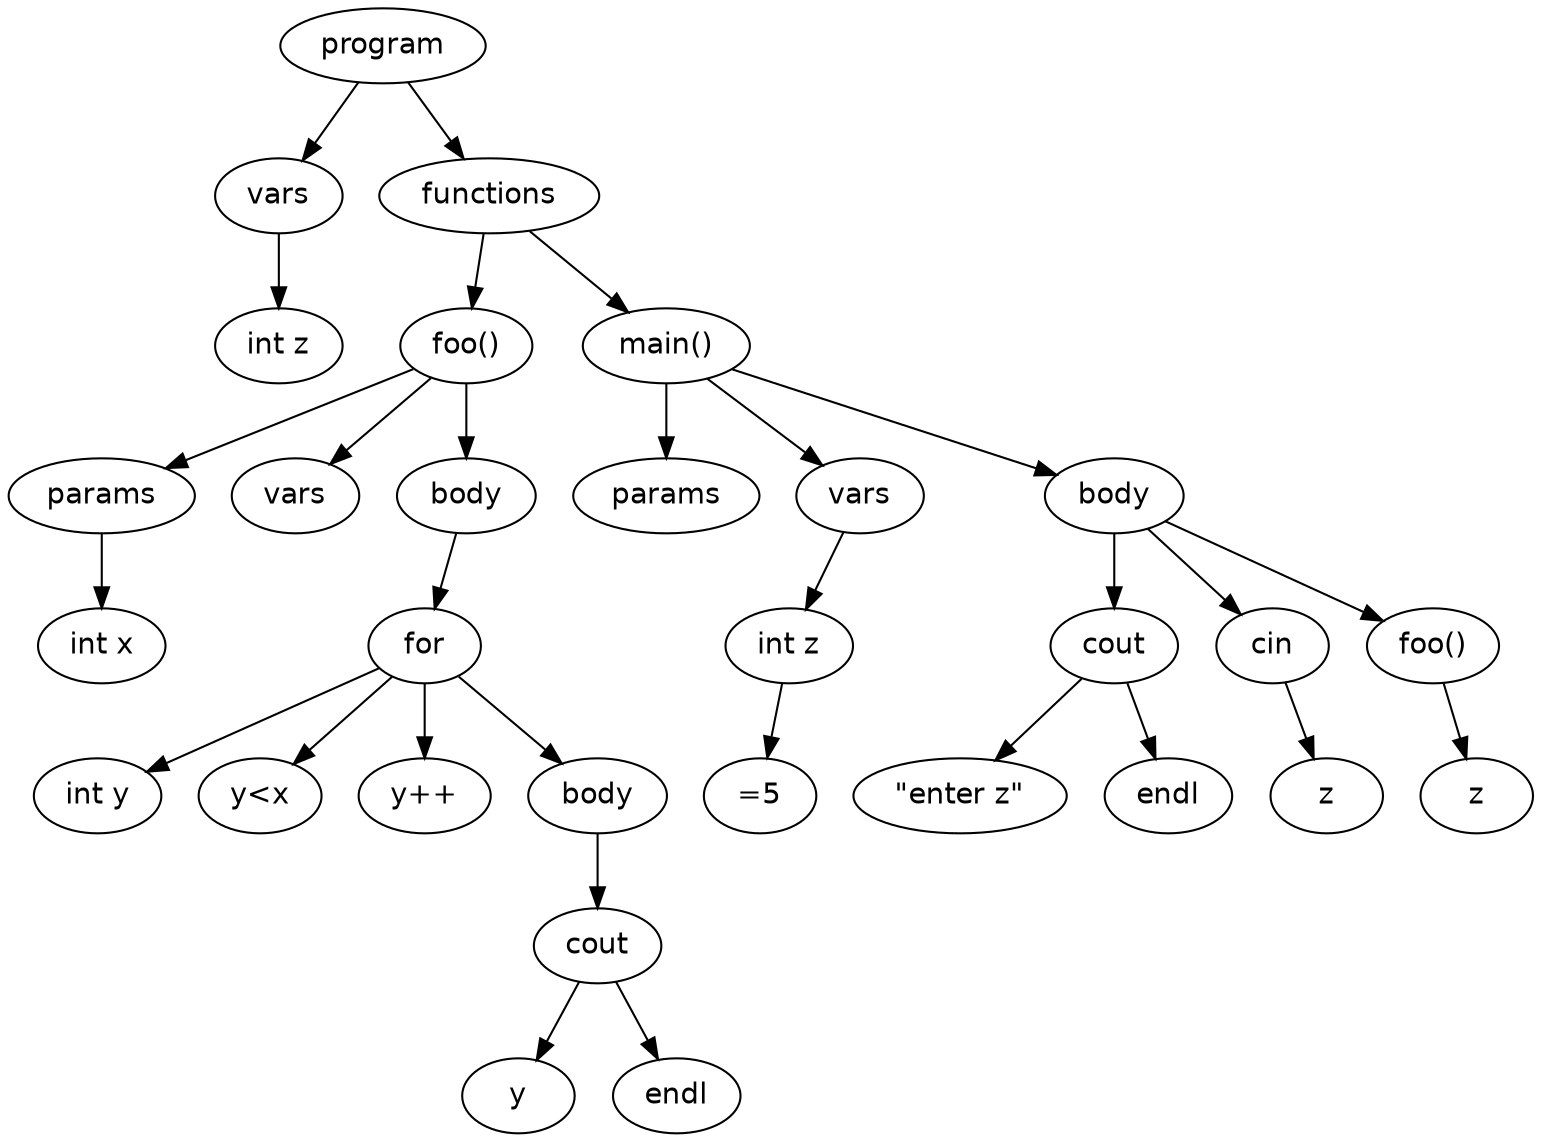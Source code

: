 digraph G {
	graph [fontname = "Helvetica"];
	node [fontname = "Helvetica"];
	edge [fontname = "Helvetica"];

	vars1 [label="vars"];
	program -> vars1;
	program -> functions;
	{rank=same vars1 -> functions [style=invis]};

	intz1 [label="int z"];
	vars1 -> intz1

	foo1 [label="foo()"];
	functions -> foo1;
	main [label="main()"];
	functions -> main
	{rank=same foo1 -> main [style=invis]};

	params1 [label="params"];
	foo1 -> params1;
	vars2 [label="vars"];
	foo1 -> vars2;
	body1 [label="body"];
	foo1 -> body1;
	{rank=same params1 -> vars2 -> body1 [style=invis]};

	intx [label="int x"];
	params1 -> intx;

	body1 -> for;

	inty [label="int y"];
	for -> inty;
	yltx [label="y<x"];
	for -> yltx;
	yinc [label="y++"];
	for -> yinc;
	body2 [label="body"];
	for -> body2;
	{rank=same inty -> yltx -> yinc -> body2 [style=invis]};

	cout1 [label="cout"];
	body2 -> cout1;

	cout1 -> y;
	endl1 [label="endl"];
	cout1 -> endl1;
	{rank=same y -> endl1 [style=invis]};

	params2 [label="params"];
	main -> params2;
	vars3 [label="vars"];
	main -> vars3;
	body3 [label="body"];
	main -> body3;
	{rank=same params2 -> vars3 -> body3 [style=invis]};

	intz2 [label="int z"];
	vars3 -> intz2;

	equals5 [label="=5"];
	intz2 -> equals5;
	
	cout2 [label="cout"];
	body3 -> cout2;
	body3 -> cin;
	foo2 [label="foo()"];
	body3 -> foo2;
	{rank=same cout2 -> cin -> foo2 [style=invis]};

	enterz [label="\"enter z\""];
	cout2 -> enterz;
	endl2 [label="endl"];
	cout2 -> endl2;
	{rank=same enterz -> endl2 [style=invis]};

	z1 [label="z"];
	cin -> z1;

	z2 [label="z"];
	foo2 -> z2;
	
	
}